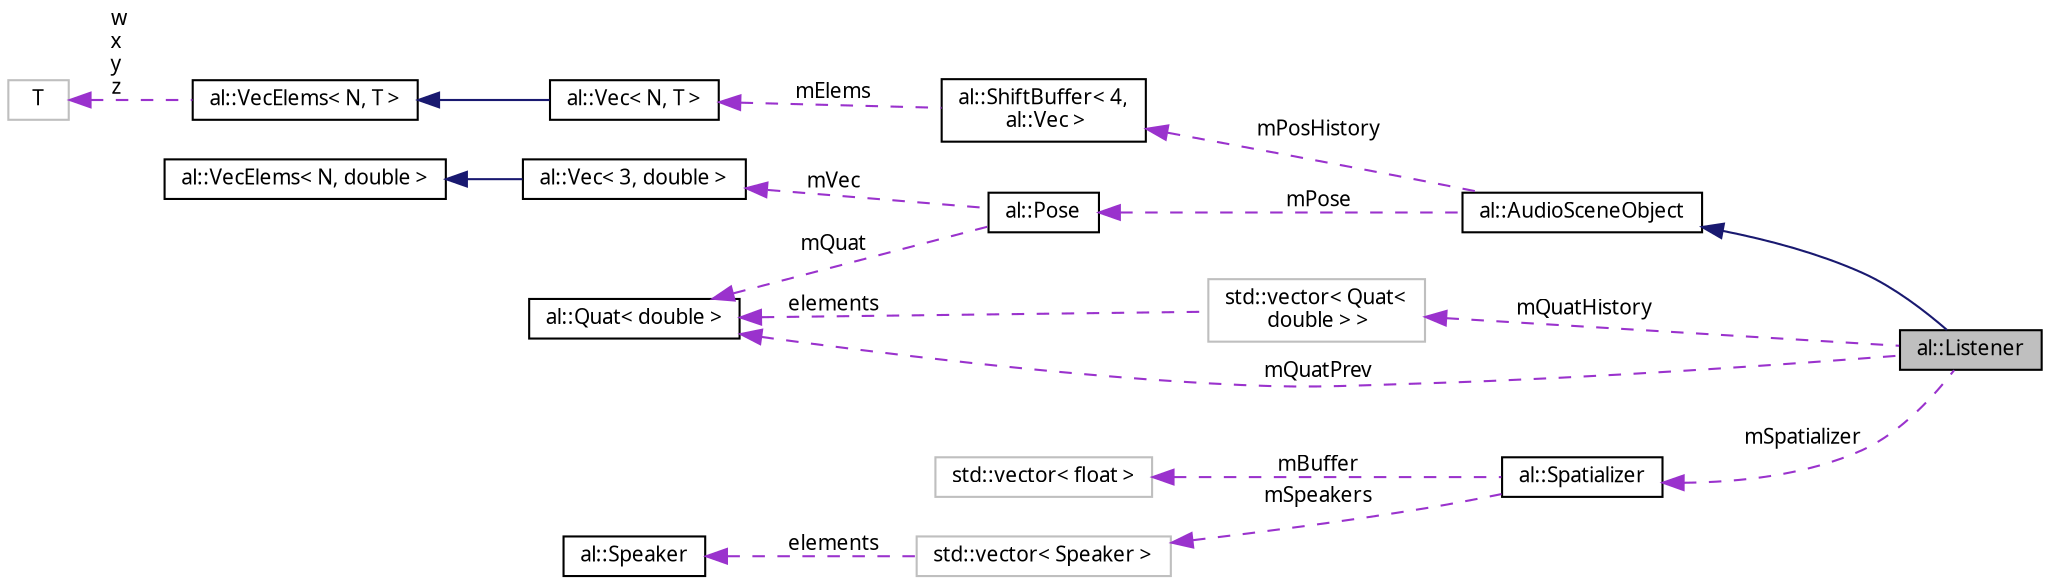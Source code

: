 digraph "al::Listener"
{
 // LATEX_PDF_SIZE
  bgcolor="transparent";
  edge [fontname="FreeSans.ttf",fontsize="10",labelfontname="FreeSans.ttf",labelfontsize="10"];
  node [fontname="FreeSans.ttf",fontsize="10",shape=record];
  rankdir="LR";
  Node1 [label="al::Listener",height=0.2,width=0.4,color="black", fillcolor="grey75", style="filled", fontcolor="black",tooltip=" "];
  Node2 -> Node1 [dir="back",color="midnightblue",fontsize="10",style="solid",fontname="FreeSans.ttf"];
  Node2 [label="al::AudioSceneObject",height=0.2,width=0.4,color="black",URL="$classal_1_1_audio_scene_object.html",tooltip="Base class for an object (listener or source) in an audio scene."];
  Node3 -> Node2 [dir="back",color="darkorchid3",fontsize="10",style="dashed",label=" mPose" ,fontname="FreeSans.ttf"];
  Node3 [label="al::Pose",height=0.2,width=0.4,color="black",URL="$classal_1_1_pose.html",tooltip="A local coordinate frame."];
  Node4 -> Node3 [dir="back",color="darkorchid3",fontsize="10",style="dashed",label=" mVec" ,fontname="FreeSans.ttf"];
  Node4 [label="al::Vec\< 3, double \>",height=0.2,width=0.4,color="black",URL="$classal_1_1_vec.html",tooltip=" "];
  Node5 -> Node4 [dir="back",color="midnightblue",fontsize="10",style="solid",fontname="FreeSans.ttf"];
  Node5 [label="al::VecElems\< N, double \>",height=0.2,width=0.4,color="black",URL="$structal_1_1_vec_elems.html",tooltip=" "];
  Node6 -> Node3 [dir="back",color="darkorchid3",fontsize="10",style="dashed",label=" mQuat" ,fontname="FreeSans.ttf"];
  Node6 [label="al::Quat\< double \>",height=0.2,width=0.4,color="black",URL="$classal_1_1_quat.html",tooltip=" "];
  Node7 -> Node2 [dir="back",color="darkorchid3",fontsize="10",style="dashed",label=" mPosHistory" ,fontname="FreeSans.ttf"];
  Node7 [label="al::ShiftBuffer\< 4,\l al::Vec \>",height=0.2,width=0.4,color="black",URL="$classal_1_1_shift_buffer.html",tooltip=" "];
  Node8 -> Node7 [dir="back",color="darkorchid3",fontsize="10",style="dashed",label=" mElems" ,fontname="FreeSans.ttf"];
  Node8 [label="al::Vec\< N, T \>",height=0.2,width=0.4,color="black",URL="$classal_1_1_vec.html",tooltip="Fixed-size n-vector."];
  Node9 -> Node8 [dir="back",color="midnightblue",fontsize="10",style="solid",fontname="FreeSans.ttf"];
  Node9 [label="al::VecElems\< N, T \>",height=0.2,width=0.4,color="black",URL="$structal_1_1_vec_elems.html",tooltip=" "];
  Node10 -> Node9 [dir="back",color="darkorchid3",fontsize="10",style="dashed",label=" w\nx\ny\nz" ,fontname="FreeSans.ttf"];
  Node10 [label="T",height=0.2,width=0.4,color="grey75",tooltip=" "];
  Node11 -> Node1 [dir="back",color="darkorchid3",fontsize="10",style="dashed",label=" mQuatHistory" ,fontname="FreeSans.ttf"];
  Node11 [label="std::vector\< Quat\<\l double \> \>",height=0.2,width=0.4,color="grey75",tooltip=" "];
  Node6 -> Node11 [dir="back",color="darkorchid3",fontsize="10",style="dashed",label=" elements" ,fontname="FreeSans.ttf"];
  Node12 -> Node1 [dir="back",color="darkorchid3",fontsize="10",style="dashed",label=" mSpatializer" ,fontname="FreeSans.ttf"];
  Node12 [label="al::Spatializer",height=0.2,width=0.4,color="black",URL="$classal_1_1_spatializer.html",tooltip=" "];
  Node13 -> Node12 [dir="back",color="darkorchid3",fontsize="10",style="dashed",label=" mBuffer" ,fontname="FreeSans.ttf"];
  Node13 [label="std::vector\< float \>",height=0.2,width=0.4,color="grey75",tooltip=" "];
  Node14 -> Node12 [dir="back",color="darkorchid3",fontsize="10",style="dashed",label=" mSpeakers" ,fontname="FreeSans.ttf"];
  Node14 [label="std::vector\< Speaker \>",height=0.2,width=0.4,color="grey75",tooltip=" "];
  Node15 -> Node14 [dir="back",color="darkorchid3",fontsize="10",style="dashed",label=" elements" ,fontname="FreeSans.ttf"];
  Node15 [label="al::Speaker",height=0.2,width=0.4,color="black",URL="$classal_1_1_speaker.html",tooltip=" "];
  Node6 -> Node1 [dir="back",color="darkorchid3",fontsize="10",style="dashed",label=" mQuatPrev" ,fontname="FreeSans.ttf"];
}
